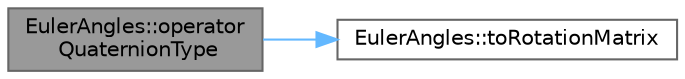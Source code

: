 digraph "EulerAngles::operator QuaternionType"
{
 // LATEX_PDF_SIZE
  bgcolor="transparent";
  edge [fontname=Helvetica,fontsize=10,labelfontname=Helvetica,labelfontsize=10];
  node [fontname=Helvetica,fontsize=10,shape=box,height=0.2,width=0.4];
  rankdir="LR";
  Node1 [id="Node000001",label="EulerAngles::operator\l QuaternionType",height=0.2,width=0.4,color="gray40", fillcolor="grey60", style="filled", fontcolor="black",tooltip=" "];
  Node1 -> Node2 [id="edge1_Node000001_Node000002",color="steelblue1",style="solid",tooltip=" "];
  Node2 [id="Node000002",label="EulerAngles::toRotationMatrix",height=0.2,width=0.4,color="grey40", fillcolor="white", style="filled",URL="$class_euler_angles.html#a4757b31c441ff9e5b75d2e24f9bea545",tooltip=" "];
}
